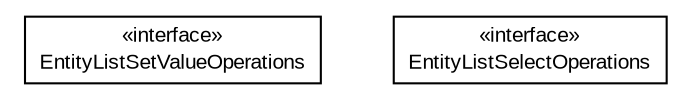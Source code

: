 #!/usr/local/bin/dot
#
# Class diagram 
# Generated by UMLGraph version 5.1 (http://www.umlgraph.org/)
#

digraph G {
	edge [fontname="arial",fontsize=10,labelfontname="arial",labelfontsize=10];
	node [fontname="arial",fontsize=10,shape=plaintext];
	nodesep=0.25;
	ranksep=0.5;
	// io.nextweb.operations.entitylist.EntityListSetValueOperations
	c404 [label=<<table title="io.nextweb.operations.entitylist.EntityListSetValueOperations" border="0" cellborder="1" cellspacing="0" cellpadding="2" port="p" href="./EntityListSetValueOperations.html">
		<tr><td><table border="0" cellspacing="0" cellpadding="1">
<tr><td align="center" balign="center"> &#171;interface&#187; </td></tr>
<tr><td align="center" balign="center"> EntityListSetValueOperations </td></tr>
		</table></td></tr>
		</table>>, fontname="arial", fontcolor="black", fontsize=10.0];
	// io.nextweb.operations.entitylist.EntityListSelectOperations
	c405 [label=<<table title="io.nextweb.operations.entitylist.EntityListSelectOperations" border="0" cellborder="1" cellspacing="0" cellpadding="2" port="p" href="./EntityListSelectOperations.html">
		<tr><td><table border="0" cellspacing="0" cellpadding="1">
<tr><td align="center" balign="center"> &#171;interface&#187; </td></tr>
<tr><td align="center" balign="center"> EntityListSelectOperations </td></tr>
		</table></td></tr>
		</table>>, fontname="arial", fontcolor="black", fontsize=10.0];
}

